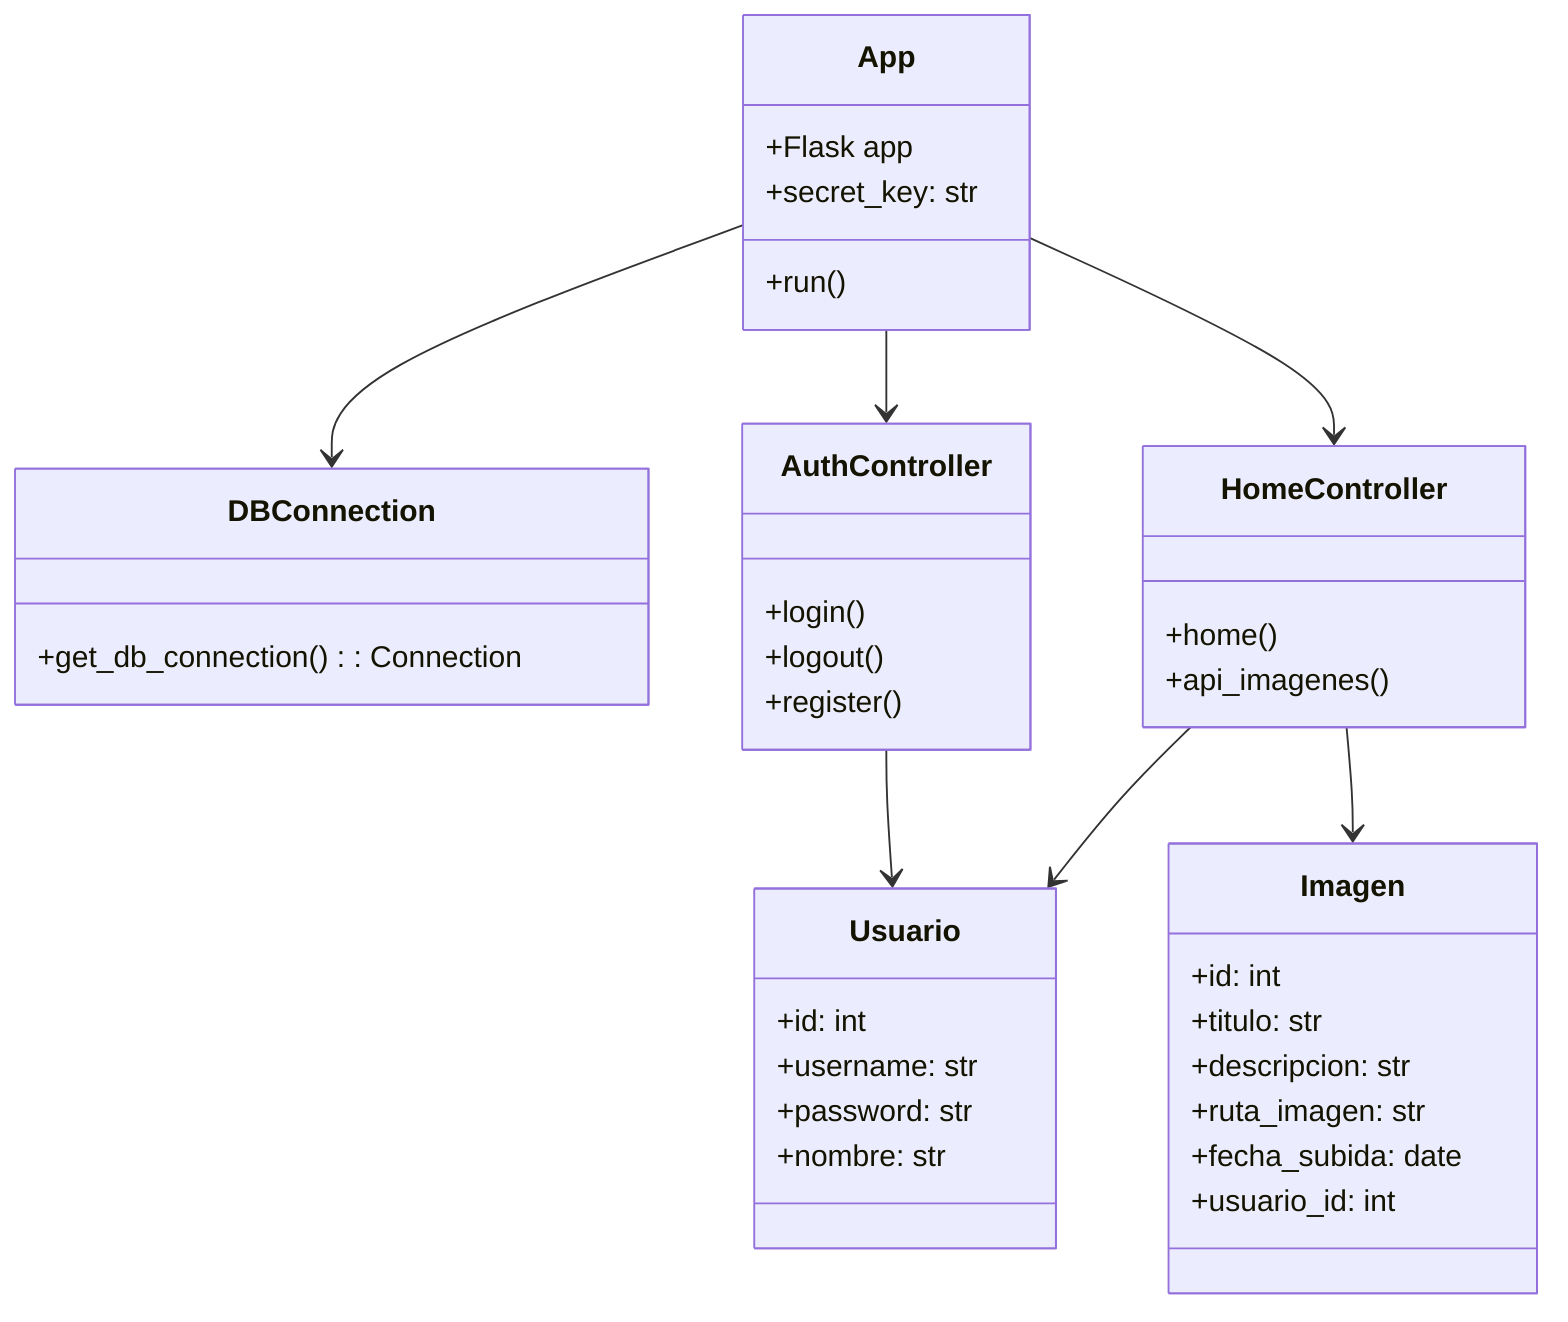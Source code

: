 classDiagram

class App {
    +Flask app
    +secret_key: str
    +run()
}

class Usuario {
    +id: int
    +username: str
    +password: str
    +nombre: str
}

class Imagen {
    +id: int
    +titulo: str
    +descripcion: str
    +ruta_imagen: str
    +fecha_subida: date
    +usuario_id: int
}

class DBConnection {
    +get_db_connection(): Connection
}

class AuthController {
    +login()
    +logout()
    +register()
}

class HomeController {
    +home()
    +api_imagenes()
}

App --> AuthController
App --> HomeController
AuthController --> Usuario
HomeController --> Usuario
HomeController --> Imagen
App --> DBConnection